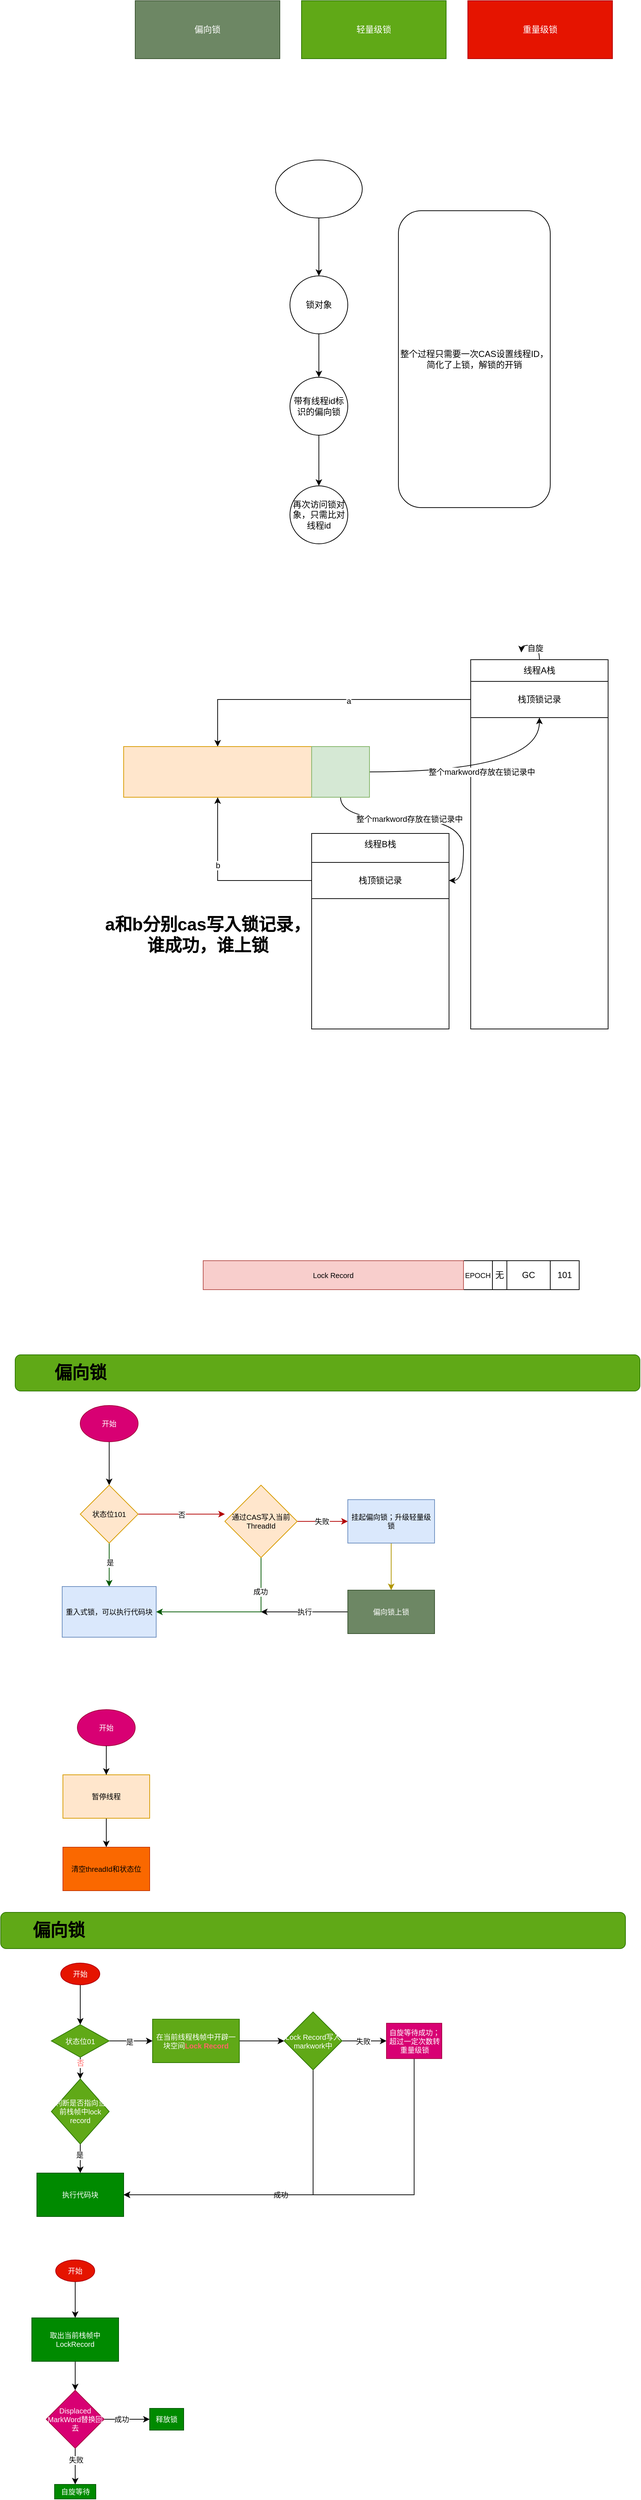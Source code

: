 <mxfile version="15.7.3" type="device"><diagram id="jSme80cX4qdd-DjkwnCi" name="第 1 页"><mxGraphModel dx="1409" dy="409" grid="1" gridSize="10" guides="1" tooltips="1" connect="1" arrows="1" fold="1" page="1" pageScale="1" pageWidth="827" pageHeight="1169" math="0" shadow="0"><root><mxCell id="0"/><mxCell id="1" parent="0"/><mxCell id="1T94pO1MFXlQgsiY7m4S-1" value="偏向锁" style="rounded=0;whiteSpace=wrap;html=1;fillColor=#6d8764;fontColor=#ffffff;strokeColor=#3A5431;" vertex="1" parent="1"><mxGeometry x="66" y="100" width="200" height="80" as="geometry"/></mxCell><mxCell id="1T94pO1MFXlQgsiY7m4S-2" value="轻量级锁" style="rounded=0;whiteSpace=wrap;html=1;fillColor=#60a917;fontColor=#ffffff;strokeColor=#2D7600;" vertex="1" parent="1"><mxGeometry x="296" y="100" width="200" height="80" as="geometry"/></mxCell><mxCell id="1T94pO1MFXlQgsiY7m4S-3" value="重量级锁" style="rounded=0;whiteSpace=wrap;html=1;fillColor=#e51400;fontColor=#ffffff;strokeColor=#B20000;" vertex="1" parent="1"><mxGeometry x="526" y="100" width="200" height="80" as="geometry"/></mxCell><mxCell id="1T94pO1MFXlQgsiY7m4S-8" style="edgeStyle=orthogonalEdgeStyle;rounded=0;orthogonalLoop=1;jettySize=auto;html=1;" edge="1" parent="1" source="1T94pO1MFXlQgsiY7m4S-4" target="1T94pO1MFXlQgsiY7m4S-7"><mxGeometry relative="1" as="geometry"/></mxCell><mxCell id="1T94pO1MFXlQgsiY7m4S-4" value="锁对象" style="ellipse;whiteSpace=wrap;html=1;aspect=fixed;" vertex="1" parent="1"><mxGeometry x="280" y="480" width="80" height="80" as="geometry"/></mxCell><mxCell id="1T94pO1MFXlQgsiY7m4S-6" style="edgeStyle=orthogonalEdgeStyle;rounded=0;orthogonalLoop=1;jettySize=auto;html=1;" edge="1" parent="1" source="1T94pO1MFXlQgsiY7m4S-5" target="1T94pO1MFXlQgsiY7m4S-4"><mxGeometry relative="1" as="geometry"/></mxCell><mxCell id="1T94pO1MFXlQgsiY7m4S-5" value="" style="ellipse;whiteSpace=wrap;html=1;" vertex="1" parent="1"><mxGeometry x="260" y="320" width="120" height="80" as="geometry"/></mxCell><mxCell id="1T94pO1MFXlQgsiY7m4S-10" style="edgeStyle=orthogonalEdgeStyle;rounded=0;orthogonalLoop=1;jettySize=auto;html=1;" edge="1" parent="1" source="1T94pO1MFXlQgsiY7m4S-7" target="1T94pO1MFXlQgsiY7m4S-9"><mxGeometry relative="1" as="geometry"/></mxCell><mxCell id="1T94pO1MFXlQgsiY7m4S-7" value="带有线程id标识的偏向锁" style="ellipse;whiteSpace=wrap;html=1;aspect=fixed;" vertex="1" parent="1"><mxGeometry x="280" y="620" width="80" height="80" as="geometry"/></mxCell><mxCell id="1T94pO1MFXlQgsiY7m4S-9" value="再次访问锁对象，只需比对线程id" style="ellipse;whiteSpace=wrap;html=1;aspect=fixed;" vertex="1" parent="1"><mxGeometry x="280" y="770" width="80" height="80" as="geometry"/></mxCell><mxCell id="1T94pO1MFXlQgsiY7m4S-11" value="整个过程只需要一次CAS设置线程ID，&lt;br&gt;简化了上锁，解锁的开销" style="rounded=1;whiteSpace=wrap;html=1;" vertex="1" parent="1"><mxGeometry x="430" y="390" width="210" height="410" as="geometry"/></mxCell><mxCell id="1T94pO1MFXlQgsiY7m4S-13" value="" style="rounded=0;whiteSpace=wrap;html=1;" vertex="1" parent="1"><mxGeometry x="530" y="1010" width="190" height="510" as="geometry"/></mxCell><mxCell id="1T94pO1MFXlQgsiY7m4S-33" style="edgeStyle=orthogonalEdgeStyle;curved=1;rounded=0;orthogonalLoop=1;jettySize=auto;html=1;" edge="1" parent="1" source="1T94pO1MFXlQgsiY7m4S-14"><mxGeometry relative="1" as="geometry"><mxPoint x="600" y="1000" as="targetPoint"/></mxGeometry></mxCell><mxCell id="1T94pO1MFXlQgsiY7m4S-34" value="自旋" style="edgeLabel;html=1;align=center;verticalAlign=middle;resizable=0;points=[];" vertex="1" connectable="0" parent="1T94pO1MFXlQgsiY7m4S-33"><mxGeometry x="-0.042" y="4" relative="1" as="geometry"><mxPoint as="offset"/></mxGeometry></mxCell><mxCell id="1T94pO1MFXlQgsiY7m4S-14" value="线程A栈" style="text;html=1;strokeColor=none;fillColor=none;align=center;verticalAlign=middle;whiteSpace=wrap;rounded=0;" vertex="1" parent="1"><mxGeometry x="595" y="1010" width="60" height="30" as="geometry"/></mxCell><mxCell id="1T94pO1MFXlQgsiY7m4S-18" style="edgeStyle=orthogonalEdgeStyle;rounded=0;orthogonalLoop=1;jettySize=auto;html=1;" edge="1" parent="1" source="1T94pO1MFXlQgsiY7m4S-15" target="1T94pO1MFXlQgsiY7m4S-16"><mxGeometry relative="1" as="geometry"/></mxCell><mxCell id="1T94pO1MFXlQgsiY7m4S-28" value="a" style="edgeLabel;html=1;align=center;verticalAlign=middle;resizable=0;points=[];" vertex="1" connectable="0" parent="1T94pO1MFXlQgsiY7m4S-18"><mxGeometry x="-0.186" y="2" relative="1" as="geometry"><mxPoint as="offset"/></mxGeometry></mxCell><mxCell id="1T94pO1MFXlQgsiY7m4S-15" value="栈顶锁记录" style="rounded=0;whiteSpace=wrap;html=1;" vertex="1" parent="1"><mxGeometry x="530" y="1040" width="190" height="50" as="geometry"/></mxCell><mxCell id="1T94pO1MFXlQgsiY7m4S-16" value="" style="rounded=0;whiteSpace=wrap;html=1;fillColor=#ffe6cc;strokeColor=#d79b00;" vertex="1" parent="1"><mxGeometry x="50" y="1130" width="260" height="70" as="geometry"/></mxCell><mxCell id="1T94pO1MFXlQgsiY7m4S-23" value="整个markword存放在锁记录中" style="edgeStyle=orthogonalEdgeStyle;curved=1;rounded=0;orthogonalLoop=1;jettySize=auto;html=1;" edge="1" parent="1" source="1T94pO1MFXlQgsiY7m4S-17" target="1T94pO1MFXlQgsiY7m4S-15"><mxGeometry relative="1" as="geometry"/></mxCell><mxCell id="1T94pO1MFXlQgsiY7m4S-31" style="edgeStyle=orthogonalEdgeStyle;rounded=0;orthogonalLoop=1;jettySize=auto;html=1;entryX=1;entryY=0.5;entryDx=0;entryDy=0;curved=1;" edge="1" parent="1" source="1T94pO1MFXlQgsiY7m4S-17" target="1T94pO1MFXlQgsiY7m4S-26"><mxGeometry relative="1" as="geometry"><Array as="points"><mxPoint x="350" y="1230"/><mxPoint x="520" y="1230"/><mxPoint x="520" y="1315"/></Array></mxGeometry></mxCell><mxCell id="1T94pO1MFXlQgsiY7m4S-32" value="整个markword存放在锁记录中" style="edgeLabel;html=1;align=center;verticalAlign=middle;resizable=0;points=[];" vertex="1" connectable="0" parent="1T94pO1MFXlQgsiY7m4S-31"><mxGeometry x="-0.184" relative="1" as="geometry"><mxPoint as="offset"/></mxGeometry></mxCell><mxCell id="1T94pO1MFXlQgsiY7m4S-17" value="" style="rounded=0;whiteSpace=wrap;html=1;fillColor=#d5e8d4;strokeColor=#82b366;" vertex="1" parent="1"><mxGeometry x="310" y="1130" width="80" height="70" as="geometry"/></mxCell><mxCell id="1T94pO1MFXlQgsiY7m4S-24" value="" style="rounded=0;whiteSpace=wrap;html=1;" vertex="1" parent="1"><mxGeometry x="310" y="1250" width="190" height="270" as="geometry"/></mxCell><mxCell id="1T94pO1MFXlQgsiY7m4S-25" value="线程B栈" style="text;html=1;strokeColor=none;fillColor=none;align=center;verticalAlign=middle;whiteSpace=wrap;rounded=0;" vertex="1" parent="1"><mxGeometry x="375" y="1250" width="60" height="30" as="geometry"/></mxCell><mxCell id="1T94pO1MFXlQgsiY7m4S-27" style="edgeStyle=orthogonalEdgeStyle;rounded=0;orthogonalLoop=1;jettySize=auto;html=1;" edge="1" parent="1" source="1T94pO1MFXlQgsiY7m4S-26" target="1T94pO1MFXlQgsiY7m4S-16"><mxGeometry relative="1" as="geometry"><Array as="points"><mxPoint x="180" y="1315"/></Array></mxGeometry></mxCell><mxCell id="1T94pO1MFXlQgsiY7m4S-29" value="b" style="edgeLabel;html=1;align=center;verticalAlign=middle;resizable=0;points=[];" vertex="1" connectable="0" parent="1T94pO1MFXlQgsiY7m4S-27"><mxGeometry x="0.234" y="1" relative="1" as="geometry"><mxPoint x="1" as="offset"/></mxGeometry></mxCell><mxCell id="1T94pO1MFXlQgsiY7m4S-26" value="栈顶锁记录" style="rounded=0;whiteSpace=wrap;html=1;" vertex="1" parent="1"><mxGeometry x="310" y="1290" width="190" height="50" as="geometry"/></mxCell><mxCell id="1T94pO1MFXlQgsiY7m4S-30" value="a和b分别cas写入锁记录，&lt;br&gt;谁成功，谁上锁" style="text;strokeColor=none;fillColor=none;html=1;fontSize=24;fontStyle=1;verticalAlign=middle;align=center;" vertex="1" parent="1"><mxGeometry x="116" y="1370" width="100" height="40" as="geometry"/></mxCell><mxCell id="1T94pO1MFXlQgsiY7m4S-35" value="101" style="rounded=0;whiteSpace=wrap;html=1;" vertex="1" parent="1"><mxGeometry x="640" y="1840" width="40" height="40" as="geometry"/></mxCell><mxCell id="1T94pO1MFXlQgsiY7m4S-36" value="GC" style="rounded=0;whiteSpace=wrap;html=1;" vertex="1" parent="1"><mxGeometry x="580" y="1840" width="60" height="40" as="geometry"/></mxCell><mxCell id="1T94pO1MFXlQgsiY7m4S-37" value="无" style="rounded=0;whiteSpace=wrap;html=1;" vertex="1" parent="1"><mxGeometry x="560" y="1840" width="20" height="40" as="geometry"/></mxCell><mxCell id="1T94pO1MFXlQgsiY7m4S-38" value="&lt;font style=&quot;font-size: 10px&quot;&gt;EPOCH&lt;/font&gt;" style="rounded=0;whiteSpace=wrap;html=1;" vertex="1" parent="1"><mxGeometry x="520" y="1840" width="40" height="40" as="geometry"/></mxCell><mxCell id="1T94pO1MFXlQgsiY7m4S-39" value="Lock Record" style="rounded=0;whiteSpace=wrap;html=1;fontSize=10;fillColor=#f8cecc;strokeColor=#b85450;" vertex="1" parent="1"><mxGeometry x="160" y="1840" width="360" height="40" as="geometry"/></mxCell><mxCell id="1T94pO1MFXlQgsiY7m4S-40" value="" style="rounded=1;whiteSpace=wrap;html=1;fontSize=10;fillColor=#60a917;fontColor=#ffffff;strokeColor=#2D7600;" vertex="1" parent="1"><mxGeometry x="-100" y="1970" width="864" height="50" as="geometry"/></mxCell><mxCell id="1T94pO1MFXlQgsiY7m4S-41" value="偏向锁" style="text;strokeColor=none;fillColor=none;html=1;fontSize=24;fontStyle=1;verticalAlign=middle;align=center;" vertex="1" parent="1"><mxGeometry x="-60" y="1975" width="100" height="40" as="geometry"/></mxCell><mxCell id="1T94pO1MFXlQgsiY7m4S-44" style="edgeStyle=orthogonalEdgeStyle;curved=1;rounded=0;orthogonalLoop=1;jettySize=auto;html=1;fontSize=10;" edge="1" parent="1" source="1T94pO1MFXlQgsiY7m4S-42" target="1T94pO1MFXlQgsiY7m4S-43"><mxGeometry relative="1" as="geometry"/></mxCell><mxCell id="1T94pO1MFXlQgsiY7m4S-42" value="开始" style="ellipse;whiteSpace=wrap;html=1;fontSize=10;fillColor=#d80073;fontColor=#ffffff;strokeColor=#A50040;" vertex="1" parent="1"><mxGeometry x="-10" y="2040" width="80" height="50" as="geometry"/></mxCell><mxCell id="1T94pO1MFXlQgsiY7m4S-46" style="edgeStyle=orthogonalEdgeStyle;curved=1;rounded=0;orthogonalLoop=1;jettySize=auto;html=1;entryX=0.5;entryY=0;entryDx=0;entryDy=0;fontSize=10;fillColor=#008a00;strokeColor=#005700;" edge="1" parent="1" source="1T94pO1MFXlQgsiY7m4S-43" target="1T94pO1MFXlQgsiY7m4S-45"><mxGeometry relative="1" as="geometry"/></mxCell><mxCell id="1T94pO1MFXlQgsiY7m4S-47" value="是" style="edgeLabel;html=1;align=center;verticalAlign=middle;resizable=0;points=[];fontSize=10;" vertex="1" connectable="0" parent="1T94pO1MFXlQgsiY7m4S-46"><mxGeometry x="-0.094" y="1" relative="1" as="geometry"><mxPoint as="offset"/></mxGeometry></mxCell><mxCell id="1T94pO1MFXlQgsiY7m4S-49" value="否" style="edgeStyle=orthogonalEdgeStyle;curved=1;rounded=0;orthogonalLoop=1;jettySize=auto;html=1;entryX=0;entryY=0.5;entryDx=0;entryDy=0;fontSize=10;fillColor=#e51400;strokeColor=#B20000;" edge="1" parent="1" source="1T94pO1MFXlQgsiY7m4S-43"><mxGeometry relative="1" as="geometry"><mxPoint x="190" y="2190" as="targetPoint"/></mxGeometry></mxCell><mxCell id="1T94pO1MFXlQgsiY7m4S-43" value="状态位101" style="rhombus;whiteSpace=wrap;html=1;fontSize=10;fillColor=#ffe6cc;strokeColor=#d79b00;" vertex="1" parent="1"><mxGeometry x="-10" y="2150" width="80" height="80" as="geometry"/></mxCell><mxCell id="1T94pO1MFXlQgsiY7m4S-45" value="重入式锁，可以执行代码块" style="rounded=0;whiteSpace=wrap;html=1;fontSize=10;fillColor=#dae8fc;strokeColor=#6c8ebf;" vertex="1" parent="1"><mxGeometry x="-35" y="2290" width="130" height="70" as="geometry"/></mxCell><mxCell id="1T94pO1MFXlQgsiY7m4S-52" style="edgeStyle=orthogonalEdgeStyle;rounded=0;orthogonalLoop=1;jettySize=auto;html=1;entryX=1;entryY=0.5;entryDx=0;entryDy=0;fontSize=10;fillColor=#008a00;strokeColor=#005700;" edge="1" parent="1" source="1T94pO1MFXlQgsiY7m4S-50" target="1T94pO1MFXlQgsiY7m4S-45"><mxGeometry relative="1" as="geometry"><Array as="points"><mxPoint x="240" y="2325"/></Array></mxGeometry></mxCell><mxCell id="1T94pO1MFXlQgsiY7m4S-53" value="成功" style="edgeLabel;html=1;align=center;verticalAlign=middle;resizable=0;points=[];fontSize=10;" vertex="1" connectable="0" parent="1T94pO1MFXlQgsiY7m4S-52"><mxGeometry x="-0.571" y="-1" relative="1" as="geometry"><mxPoint as="offset"/></mxGeometry></mxCell><mxCell id="1T94pO1MFXlQgsiY7m4S-55" value="" style="edgeStyle=orthogonalEdgeStyle;rounded=0;orthogonalLoop=1;jettySize=auto;html=1;fontSize=10;fillColor=#e51400;strokeColor=#B20000;" edge="1" parent="1" source="1T94pO1MFXlQgsiY7m4S-50" target="1T94pO1MFXlQgsiY7m4S-54"><mxGeometry relative="1" as="geometry"/></mxCell><mxCell id="1T94pO1MFXlQgsiY7m4S-56" value="失败" style="edgeLabel;html=1;align=center;verticalAlign=middle;resizable=0;points=[];fontSize=10;" vertex="1" connectable="0" parent="1T94pO1MFXlQgsiY7m4S-55"><mxGeometry x="-0.048" relative="1" as="geometry"><mxPoint as="offset"/></mxGeometry></mxCell><mxCell id="1T94pO1MFXlQgsiY7m4S-50" value="&lt;span&gt;通过CAS写入当前ThreadId&lt;/span&gt;" style="rhombus;whiteSpace=wrap;html=1;rounded=0;fontSize=10;fillColor=#ffe6cc;strokeColor=#d79b00;" vertex="1" parent="1"><mxGeometry x="190" y="2150" width="100" height="100" as="geometry"/></mxCell><mxCell id="1T94pO1MFXlQgsiY7m4S-58" value="" style="edgeStyle=orthogonalEdgeStyle;rounded=0;orthogonalLoop=1;jettySize=auto;html=1;fontSize=10;fillColor=#e3c800;strokeColor=#B09500;" edge="1" parent="1" source="1T94pO1MFXlQgsiY7m4S-54" target="1T94pO1MFXlQgsiY7m4S-57"><mxGeometry relative="1" as="geometry"/></mxCell><mxCell id="1T94pO1MFXlQgsiY7m4S-54" value="挂起偏向锁；升级轻量级锁" style="whiteSpace=wrap;html=1;rounded=0;fontSize=10;fillColor=#dae8fc;strokeColor=#6c8ebf;" vertex="1" parent="1"><mxGeometry x="360" y="2170" width="120" height="60" as="geometry"/></mxCell><mxCell id="1T94pO1MFXlQgsiY7m4S-59" value="执行" style="edgeStyle=orthogonalEdgeStyle;rounded=0;orthogonalLoop=1;jettySize=auto;html=1;fontSize=10;" edge="1" parent="1" source="1T94pO1MFXlQgsiY7m4S-57"><mxGeometry relative="1" as="geometry"><mxPoint x="240" y="2325" as="targetPoint"/></mxGeometry></mxCell><mxCell id="1T94pO1MFXlQgsiY7m4S-57" value="偏向锁上锁" style="whiteSpace=wrap;html=1;rounded=0;fontSize=10;fillColor=#6d8764;fontColor=#ffffff;strokeColor=#3A5431;" vertex="1" parent="1"><mxGeometry x="360" y="2295" width="120" height="60" as="geometry"/></mxCell><mxCell id="1T94pO1MFXlQgsiY7m4S-63" value="" style="edgeStyle=orthogonalEdgeStyle;rounded=0;orthogonalLoop=1;jettySize=auto;html=1;fontSize=10;startArrow=none;" edge="1" parent="1" source="1T94pO1MFXlQgsiY7m4S-64"><mxGeometry relative="1" as="geometry"><mxPoint x="26" y="2550" as="targetPoint"/></mxGeometry></mxCell><mxCell id="1T94pO1MFXlQgsiY7m4S-60" value="开始" style="ellipse;whiteSpace=wrap;html=1;fontSize=10;fillColor=#d80073;fontColor=#ffffff;strokeColor=#A50040;" vertex="1" parent="1"><mxGeometry x="-14" y="2460" width="80" height="50" as="geometry"/></mxCell><mxCell id="1T94pO1MFXlQgsiY7m4S-62" value="&lt;span style=&quot;color: rgb(0 , 0 , 0)&quot;&gt;清空threadId和状态位&lt;/span&gt;" style="whiteSpace=wrap;html=1;fontSize=10;fontColor=#000000;strokeColor=#C73500;fillColor=#fa6800;" vertex="1" parent="1"><mxGeometry x="-34" y="2650" width="120" height="60" as="geometry"/></mxCell><mxCell id="1T94pO1MFXlQgsiY7m4S-66" style="edgeStyle=orthogonalEdgeStyle;rounded=0;orthogonalLoop=1;jettySize=auto;html=1;fontSize=10;" edge="1" parent="1" source="1T94pO1MFXlQgsiY7m4S-64" target="1T94pO1MFXlQgsiY7m4S-62"><mxGeometry relative="1" as="geometry"/></mxCell><mxCell id="1T94pO1MFXlQgsiY7m4S-64" value="&lt;span style=&quot;color: rgb(0 , 0 , 0)&quot;&gt;暂停线程&lt;/span&gt;" style="whiteSpace=wrap;html=1;fontSize=10;strokeColor=#d79b00;fillColor=#ffe6cc;" vertex="1" parent="1"><mxGeometry x="-34" y="2550" width="120" height="60" as="geometry"/></mxCell><mxCell id="1T94pO1MFXlQgsiY7m4S-65" value="" style="edgeStyle=orthogonalEdgeStyle;rounded=0;orthogonalLoop=1;jettySize=auto;html=1;fontSize=10;endArrow=none;" edge="1" parent="1" source="1T94pO1MFXlQgsiY7m4S-60" target="1T94pO1MFXlQgsiY7m4S-64"><mxGeometry relative="1" as="geometry"><mxPoint x="26" y="2510" as="sourcePoint"/><mxPoint x="26" y="2650" as="targetPoint"/></mxGeometry></mxCell><mxCell id="1T94pO1MFXlQgsiY7m4S-67" value="" style="rounded=1;whiteSpace=wrap;html=1;fontSize=10;fillColor=#60a917;fontColor=#ffffff;strokeColor=#2D7600;" vertex="1" parent="1"><mxGeometry x="-120" y="2740" width="864" height="50" as="geometry"/></mxCell><mxCell id="1T94pO1MFXlQgsiY7m4S-68" value="偏向锁" style="text;strokeColor=none;fillColor=none;html=1;fontSize=24;fontStyle=1;verticalAlign=middle;align=center;" vertex="1" parent="1"><mxGeometry x="-90" y="2745" width="100" height="40" as="geometry"/></mxCell><mxCell id="1T94pO1MFXlQgsiY7m4S-71" value="" style="edgeStyle=orthogonalEdgeStyle;rounded=0;orthogonalLoop=1;jettySize=auto;html=1;fontSize=10;" edge="1" parent="1" source="1T94pO1MFXlQgsiY7m4S-69" target="1T94pO1MFXlQgsiY7m4S-70"><mxGeometry relative="1" as="geometry"/></mxCell><mxCell id="1T94pO1MFXlQgsiY7m4S-69" value="开始" style="ellipse;whiteSpace=wrap;html=1;fontSize=10;fillColor=#e51400;fontColor=#ffffff;strokeColor=#B20000;" vertex="1" parent="1"><mxGeometry x="-37" y="2810" width="54" height="30" as="geometry"/></mxCell><mxCell id="1T94pO1MFXlQgsiY7m4S-73" value="" style="edgeStyle=orthogonalEdgeStyle;rounded=0;orthogonalLoop=1;jettySize=auto;html=1;fontSize=10;" edge="1" parent="1" source="1T94pO1MFXlQgsiY7m4S-70" target="1T94pO1MFXlQgsiY7m4S-72"><mxGeometry relative="1" as="geometry"/></mxCell><mxCell id="1T94pO1MFXlQgsiY7m4S-74" value="是" style="edgeLabel;html=1;align=center;verticalAlign=middle;resizable=0;points=[];fontSize=10;" vertex="1" connectable="0" parent="1T94pO1MFXlQgsiY7m4S-73"><mxGeometry x="-0.086" y="-1" relative="1" as="geometry"><mxPoint as="offset"/></mxGeometry></mxCell><mxCell id="1T94pO1MFXlQgsiY7m4S-80" value="" style="edgeStyle=orthogonalEdgeStyle;rounded=0;orthogonalLoop=1;jettySize=auto;html=1;fontSize=10;fontColor=#FF6666;" edge="1" parent="1" source="1T94pO1MFXlQgsiY7m4S-70" target="1T94pO1MFXlQgsiY7m4S-79"><mxGeometry relative="1" as="geometry"/></mxCell><mxCell id="1T94pO1MFXlQgsiY7m4S-83" value="否" style="edgeLabel;html=1;align=center;verticalAlign=middle;resizable=0;points=[];fontSize=10;fontColor=#FF6666;" vertex="1" connectable="0" parent="1T94pO1MFXlQgsiY7m4S-80"><mxGeometry x="-0.674" relative="1" as="geometry"><mxPoint as="offset"/></mxGeometry></mxCell><mxCell id="1T94pO1MFXlQgsiY7m4S-70" value="状态位01" style="rhombus;whiteSpace=wrap;html=1;fontSize=10;fillColor=#60a917;fontColor=#ffffff;strokeColor=#2D7600;" vertex="1" parent="1"><mxGeometry x="-50" y="2895" width="80" height="45" as="geometry"/></mxCell><mxCell id="1T94pO1MFXlQgsiY7m4S-78" value="" style="edgeStyle=orthogonalEdgeStyle;rounded=0;orthogonalLoop=1;jettySize=auto;html=1;fontSize=10;fontColor=#FF6666;" edge="1" parent="1" source="1T94pO1MFXlQgsiY7m4S-72" target="1T94pO1MFXlQgsiY7m4S-77"><mxGeometry relative="1" as="geometry"/></mxCell><mxCell id="1T94pO1MFXlQgsiY7m4S-72" value="在当前线程栈帧中开辟一块空间&lt;b&gt;&lt;font color=&quot;#ff6666&quot;&gt;Lock Record&lt;/font&gt;&lt;/b&gt;" style="whiteSpace=wrap;html=1;fontSize=10;fillColor=#60a917;fontColor=#ffffff;strokeColor=#2D7600;" vertex="1" parent="1"><mxGeometry x="90" y="2887.5" width="120" height="60" as="geometry"/></mxCell><mxCell id="1T94pO1MFXlQgsiY7m4S-85" value="成功" style="edgeStyle=orthogonalEdgeStyle;rounded=0;orthogonalLoop=1;jettySize=auto;html=1;entryX=1;entryY=0.5;entryDx=0;entryDy=0;fontSize=10;fontColor=#000000;" edge="1" parent="1" source="1T94pO1MFXlQgsiY7m4S-77" target="1T94pO1MFXlQgsiY7m4S-81"><mxGeometry relative="1" as="geometry"><Array as="points"><mxPoint x="312" y="3130"/></Array></mxGeometry></mxCell><mxCell id="1T94pO1MFXlQgsiY7m4S-87" value="" style="edgeStyle=orthogonalEdgeStyle;rounded=0;orthogonalLoop=1;jettySize=auto;html=1;fontSize=10;fontColor=#000000;" edge="1" parent="1" source="1T94pO1MFXlQgsiY7m4S-77" target="1T94pO1MFXlQgsiY7m4S-86"><mxGeometry relative="1" as="geometry"/></mxCell><mxCell id="1T94pO1MFXlQgsiY7m4S-88" value="失败" style="edgeLabel;html=1;align=center;verticalAlign=middle;resizable=0;points=[];fontSize=10;fontColor=#000000;" vertex="1" connectable="0" parent="1T94pO1MFXlQgsiY7m4S-87"><mxGeometry x="-0.138" y="-3" relative="1" as="geometry"><mxPoint x="2" y="-3" as="offset"/></mxGeometry></mxCell><mxCell id="1T94pO1MFXlQgsiY7m4S-77" value="Lock Record写入markwork中" style="rhombus;whiteSpace=wrap;html=1;fontSize=10;fillColor=#60a917;fontColor=#ffffff;strokeColor=#2D7600;" vertex="1" parent="1"><mxGeometry x="272" y="2877.5" width="80" height="80" as="geometry"/></mxCell><mxCell id="1T94pO1MFXlQgsiY7m4S-82" value="" style="edgeStyle=orthogonalEdgeStyle;rounded=0;orthogonalLoop=1;jettySize=auto;html=1;fontSize=10;fontColor=#FF6666;" edge="1" parent="1" source="1T94pO1MFXlQgsiY7m4S-79" target="1T94pO1MFXlQgsiY7m4S-81"><mxGeometry relative="1" as="geometry"/></mxCell><mxCell id="1T94pO1MFXlQgsiY7m4S-84" value="&lt;font color=&quot;#000000&quot;&gt;是&lt;/font&gt;" style="edgeLabel;html=1;align=center;verticalAlign=middle;resizable=0;points=[];fontSize=10;fontColor=#FF6666;" vertex="1" connectable="0" parent="1T94pO1MFXlQgsiY7m4S-82"><mxGeometry x="-0.25" y="-1" relative="1" as="geometry"><mxPoint as="offset"/></mxGeometry></mxCell><mxCell id="1T94pO1MFXlQgsiY7m4S-79" value="判断是否指向当前栈帧中lock record" style="rhombus;whiteSpace=wrap;html=1;fontSize=10;fillColor=#60a917;fontColor=#ffffff;strokeColor=#2D7600;" vertex="1" parent="1"><mxGeometry x="-50" y="2970" width="80" height="90" as="geometry"/></mxCell><mxCell id="1T94pO1MFXlQgsiY7m4S-81" value="执行代码块" style="whiteSpace=wrap;html=1;fontSize=10;fillColor=#008a00;fontColor=#ffffff;strokeColor=#005700;" vertex="1" parent="1"><mxGeometry x="-70" y="3100" width="120" height="60" as="geometry"/></mxCell><mxCell id="1T94pO1MFXlQgsiY7m4S-89" style="edgeStyle=orthogonalEdgeStyle;rounded=0;orthogonalLoop=1;jettySize=auto;html=1;entryX=1;entryY=0.5;entryDx=0;entryDy=0;fontSize=10;fontColor=#000000;" edge="1" parent="1" source="1T94pO1MFXlQgsiY7m4S-86" target="1T94pO1MFXlQgsiY7m4S-81"><mxGeometry relative="1" as="geometry"><Array as="points"><mxPoint x="452" y="3130"/></Array></mxGeometry></mxCell><mxCell id="1T94pO1MFXlQgsiY7m4S-86" value="自旋等待成功；超过一定次数转重量级锁" style="whiteSpace=wrap;html=1;fontSize=10;fillColor=#d80073;fontColor=#ffffff;strokeColor=#A50040;" vertex="1" parent="1"><mxGeometry x="413.5" y="2893.13" width="76.5" height="48.75" as="geometry"/></mxCell><mxCell id="1T94pO1MFXlQgsiY7m4S-92" style="edgeStyle=orthogonalEdgeStyle;rounded=0;orthogonalLoop=1;jettySize=auto;html=1;fontSize=10;fontColor=#000000;" edge="1" parent="1" source="1T94pO1MFXlQgsiY7m4S-90" target="1T94pO1MFXlQgsiY7m4S-91"><mxGeometry relative="1" as="geometry"/></mxCell><mxCell id="1T94pO1MFXlQgsiY7m4S-90" value="开始" style="ellipse;whiteSpace=wrap;html=1;fontSize=10;fillColor=#e51400;fontColor=#ffffff;strokeColor=#B20000;" vertex="1" parent="1"><mxGeometry x="-44" y="3220" width="54" height="30" as="geometry"/></mxCell><mxCell id="1T94pO1MFXlQgsiY7m4S-93" style="edgeStyle=orthogonalEdgeStyle;rounded=0;orthogonalLoop=1;jettySize=auto;html=1;fontSize=10;fontColor=#000000;" edge="1" parent="1" source="1T94pO1MFXlQgsiY7m4S-91"><mxGeometry relative="1" as="geometry"><mxPoint x="-17" y="3400" as="targetPoint"/></mxGeometry></mxCell><mxCell id="1T94pO1MFXlQgsiY7m4S-91" value="取出当前栈帧中LockRecord" style="rounded=0;whiteSpace=wrap;html=1;fontSize=10;fontColor=#ffffff;fillColor=#008a00;strokeColor=#005700;" vertex="1" parent="1"><mxGeometry x="-77" y="3300" width="120" height="60" as="geometry"/></mxCell><mxCell id="1T94pO1MFXlQgsiY7m4S-97" value="" style="edgeStyle=orthogonalEdgeStyle;rounded=0;orthogonalLoop=1;jettySize=auto;html=1;fontSize=10;fontColor=#000000;" edge="1" parent="1" source="1T94pO1MFXlQgsiY7m4S-94" target="1T94pO1MFXlQgsiY7m4S-96"><mxGeometry relative="1" as="geometry"/></mxCell><mxCell id="1T94pO1MFXlQgsiY7m4S-98" value="成功" style="edgeLabel;html=1;align=center;verticalAlign=middle;resizable=0;points=[];fontSize=10;fontColor=#000000;" vertex="1" connectable="0" parent="1T94pO1MFXlQgsiY7m4S-97"><mxGeometry x="-0.233" relative="1" as="geometry"><mxPoint as="offset"/></mxGeometry></mxCell><mxCell id="1T94pO1MFXlQgsiY7m4S-100" value="" style="edgeStyle=orthogonalEdgeStyle;rounded=0;orthogonalLoop=1;jettySize=auto;html=1;fontSize=10;fontColor=#000000;" edge="1" parent="1" source="1T94pO1MFXlQgsiY7m4S-94" target="1T94pO1MFXlQgsiY7m4S-99"><mxGeometry relative="1" as="geometry"/></mxCell><mxCell id="1T94pO1MFXlQgsiY7m4S-101" value="失败" style="edgeLabel;html=1;align=center;verticalAlign=middle;resizable=0;points=[];fontSize=10;fontColor=#000000;" vertex="1" connectable="0" parent="1T94pO1MFXlQgsiY7m4S-100"><mxGeometry x="-0.387" y="1" relative="1" as="geometry"><mxPoint as="offset"/></mxGeometry></mxCell><mxCell id="1T94pO1MFXlQgsiY7m4S-94" value="Displaced MarkWord替换回去" style="rhombus;whiteSpace=wrap;html=1;fontSize=10;fontColor=#ffffff;fillColor=#d80073;strokeColor=#A50040;" vertex="1" parent="1"><mxGeometry x="-57" y="3400" width="80" height="80" as="geometry"/></mxCell><mxCell id="1T94pO1MFXlQgsiY7m4S-96" value="释放锁" style="whiteSpace=wrap;html=1;fontSize=10;fontColor=#ffffff;fillColor=#008a00;strokeColor=#005700;" vertex="1" parent="1"><mxGeometry x="86" y="3425" width="47" height="30" as="geometry"/></mxCell><mxCell id="1T94pO1MFXlQgsiY7m4S-99" value="自旋等待" style="whiteSpace=wrap;html=1;fontSize=10;fontColor=#ffffff;fillColor=#008a00;strokeColor=#005700;" vertex="1" parent="1"><mxGeometry x="-45.5" y="3530" width="57" height="20" as="geometry"/></mxCell></root></mxGraphModel></diagram></mxfile>